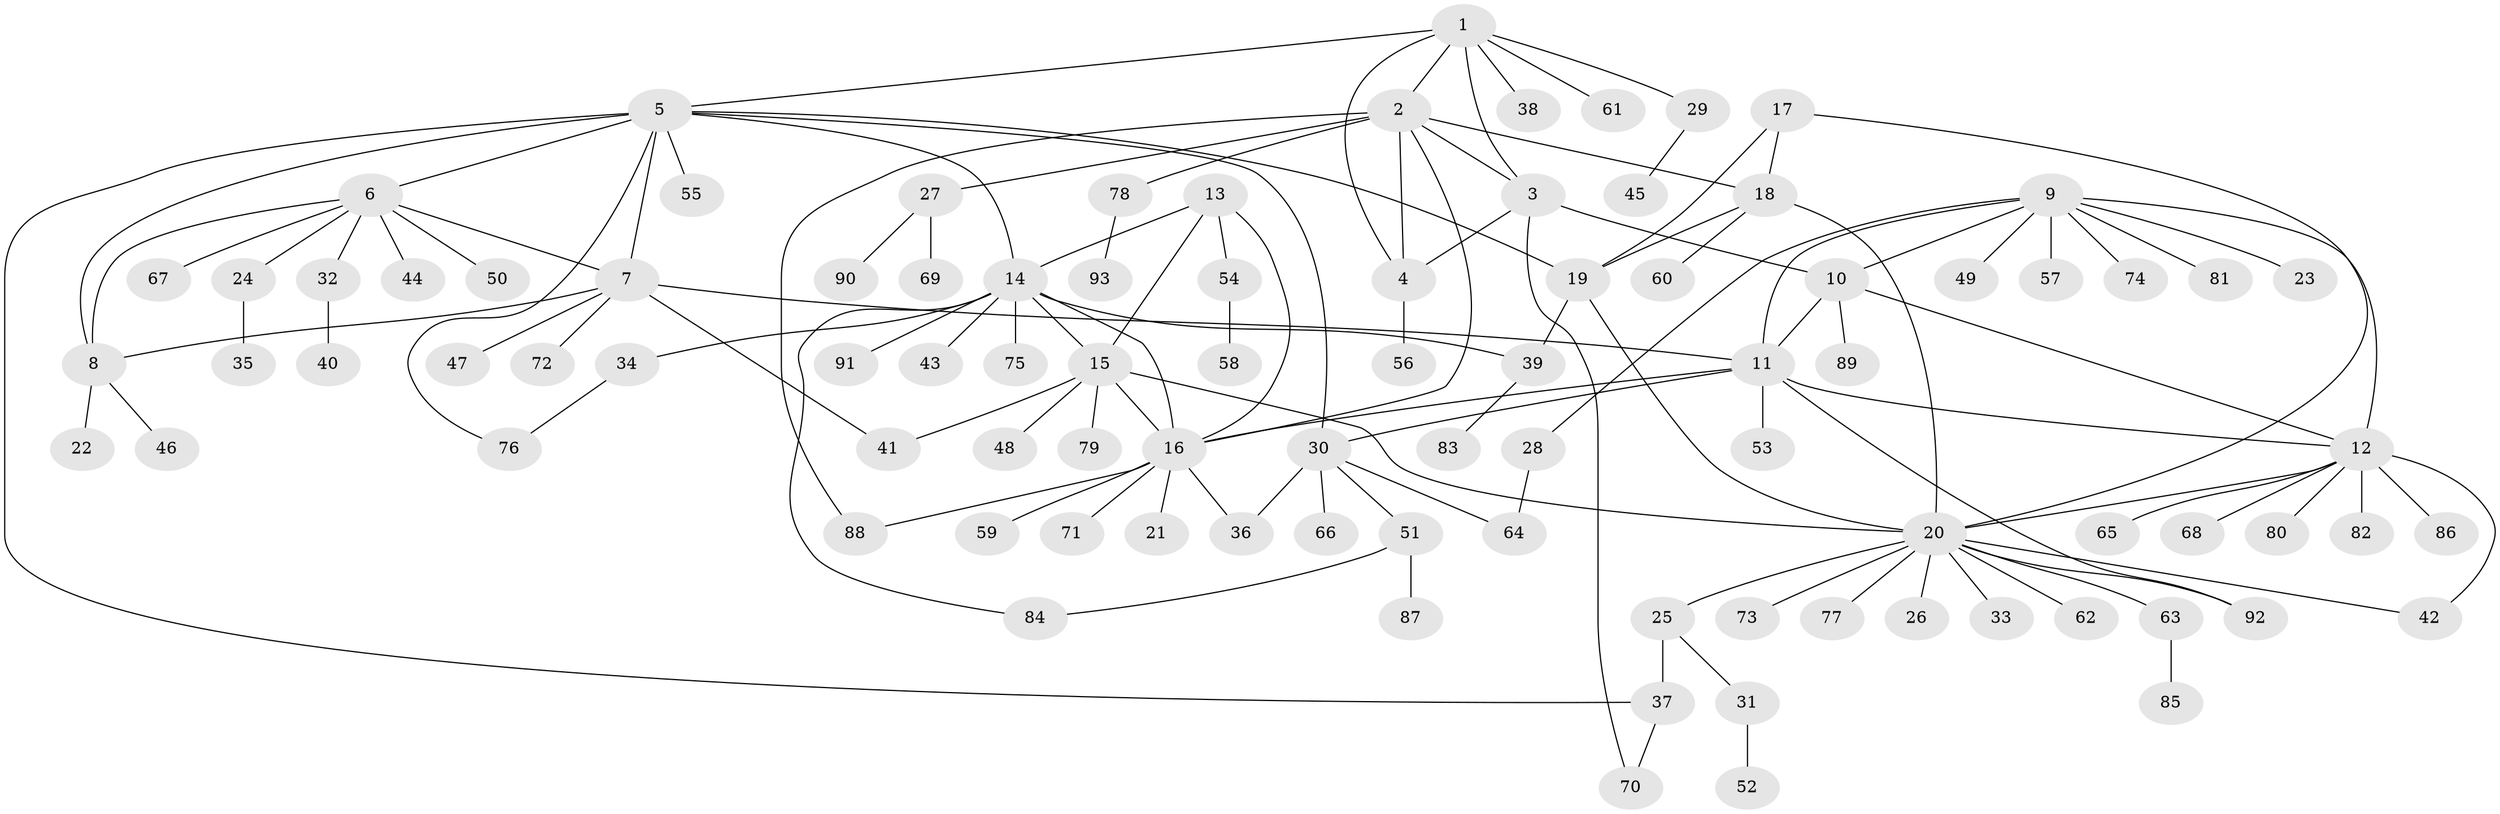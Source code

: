 // Generated by graph-tools (version 1.1) at 2025/11/02/27/25 16:11:29]
// undirected, 93 vertices, 125 edges
graph export_dot {
graph [start="1"]
  node [color=gray90,style=filled];
  1;
  2;
  3;
  4;
  5;
  6;
  7;
  8;
  9;
  10;
  11;
  12;
  13;
  14;
  15;
  16;
  17;
  18;
  19;
  20;
  21;
  22;
  23;
  24;
  25;
  26;
  27;
  28;
  29;
  30;
  31;
  32;
  33;
  34;
  35;
  36;
  37;
  38;
  39;
  40;
  41;
  42;
  43;
  44;
  45;
  46;
  47;
  48;
  49;
  50;
  51;
  52;
  53;
  54;
  55;
  56;
  57;
  58;
  59;
  60;
  61;
  62;
  63;
  64;
  65;
  66;
  67;
  68;
  69;
  70;
  71;
  72;
  73;
  74;
  75;
  76;
  77;
  78;
  79;
  80;
  81;
  82;
  83;
  84;
  85;
  86;
  87;
  88;
  89;
  90;
  91;
  92;
  93;
  1 -- 2;
  1 -- 3;
  1 -- 4;
  1 -- 5;
  1 -- 29;
  1 -- 38;
  1 -- 61;
  2 -- 3;
  2 -- 4;
  2 -- 16;
  2 -- 18;
  2 -- 27;
  2 -- 78;
  2 -- 88;
  3 -- 4;
  3 -- 10;
  3 -- 70;
  4 -- 56;
  5 -- 6;
  5 -- 7;
  5 -- 8;
  5 -- 14;
  5 -- 19;
  5 -- 30;
  5 -- 37;
  5 -- 55;
  5 -- 76;
  6 -- 7;
  6 -- 8;
  6 -- 24;
  6 -- 32;
  6 -- 44;
  6 -- 50;
  6 -- 67;
  7 -- 8;
  7 -- 11;
  7 -- 41;
  7 -- 47;
  7 -- 72;
  8 -- 22;
  8 -- 46;
  9 -- 10;
  9 -- 11;
  9 -- 12;
  9 -- 23;
  9 -- 28;
  9 -- 49;
  9 -- 57;
  9 -- 74;
  9 -- 81;
  10 -- 11;
  10 -- 12;
  10 -- 89;
  11 -- 12;
  11 -- 16;
  11 -- 30;
  11 -- 53;
  11 -- 92;
  12 -- 20;
  12 -- 42;
  12 -- 65;
  12 -- 68;
  12 -- 80;
  12 -- 82;
  12 -- 86;
  13 -- 14;
  13 -- 15;
  13 -- 16;
  13 -- 54;
  14 -- 15;
  14 -- 16;
  14 -- 34;
  14 -- 39;
  14 -- 43;
  14 -- 75;
  14 -- 84;
  14 -- 91;
  15 -- 16;
  15 -- 20;
  15 -- 41;
  15 -- 48;
  15 -- 79;
  16 -- 21;
  16 -- 36;
  16 -- 59;
  16 -- 71;
  16 -- 88;
  17 -- 18;
  17 -- 19;
  17 -- 20;
  18 -- 19;
  18 -- 20;
  18 -- 60;
  19 -- 20;
  19 -- 39;
  20 -- 25;
  20 -- 26;
  20 -- 33;
  20 -- 42;
  20 -- 62;
  20 -- 63;
  20 -- 73;
  20 -- 77;
  20 -- 92;
  24 -- 35;
  25 -- 31;
  25 -- 37;
  27 -- 69;
  27 -- 90;
  28 -- 64;
  29 -- 45;
  30 -- 36;
  30 -- 51;
  30 -- 64;
  30 -- 66;
  31 -- 52;
  32 -- 40;
  34 -- 76;
  37 -- 70;
  39 -- 83;
  51 -- 84;
  51 -- 87;
  54 -- 58;
  63 -- 85;
  78 -- 93;
}
